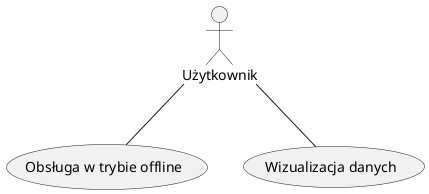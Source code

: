 @startuml
actor Użytkownik

Użytkownik -- (Obsługa w trybie offline)
Użytkownik -- (Wizualizacja danych)

@enduml
